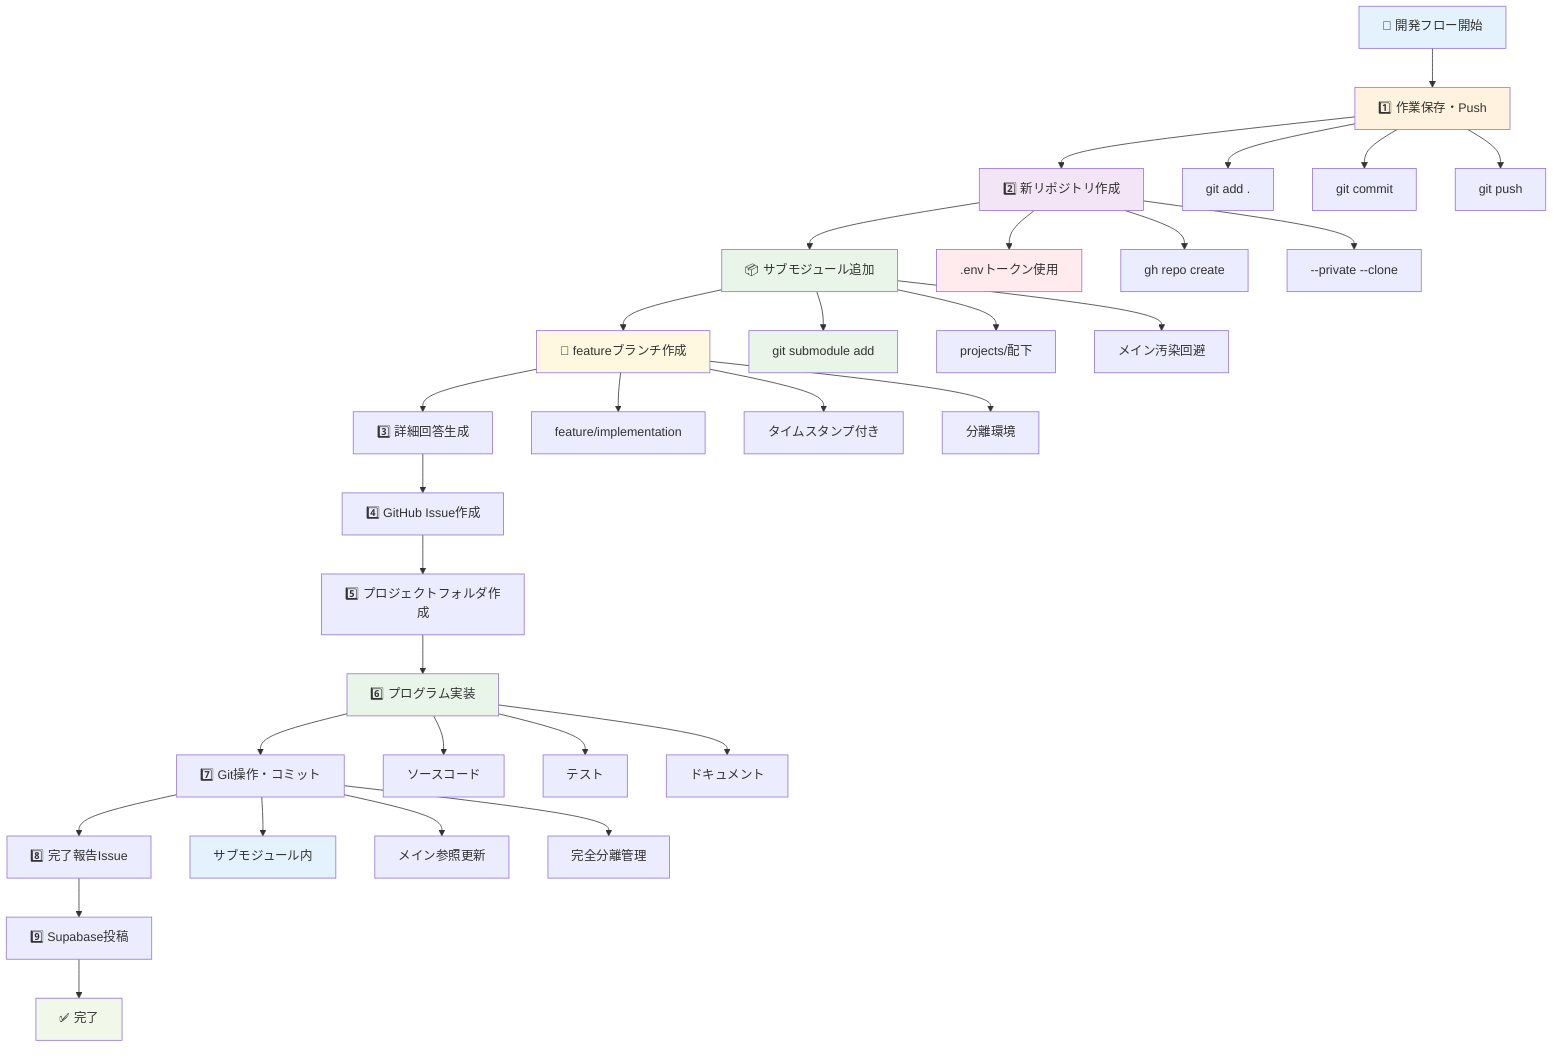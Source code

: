 graph TB
    START[🚀 開発フロー開始] --> SAVE[1️⃣ 作業保存・Push]
    SAVE --> NEWREPO[2️⃣ 新リポジトリ作成]
    NEWREPO --> SUBMOD[📦 サブモジュール追加]
    SUBMOD --> BRANCH[🌿 featureブランチ作成]
    BRANCH --> ANSWER[3️⃣ 詳細回答生成]
    ANSWER --> ISSUE[4️⃣ GitHub Issue作成]
    ISSUE --> FOLDER[5️⃣ プロジェクトフォルダ作成]
    FOLDER --> IMPLEMENT[6️⃣ プログラム実装]
    IMPLEMENT --> COMMIT[7️⃣ Git操作・コミット]
    COMMIT --> REPORT[8️⃣ 完了報告Issue]
    REPORT --> SUPABASE[9️⃣ Supabase投稿]
    SUPABASE --> END[✅ 完了]

    SAVE --> S1[git add .]
    SAVE --> S2[git commit]
    SAVE --> S3[git push]

    NEWREPO --> N1[.envトークン使用]
    NEWREPO --> N2[gh repo create]
    NEWREPO --> N3[--private --clone]

    SUBMOD --> SM1[git submodule add]
    SUBMOD --> SM2[projects/配下]
    SUBMOD --> SM3[メイン汚染回避]

    BRANCH --> B1[feature/implementation]
    BRANCH --> B2[タイムスタンプ付き]
    BRANCH --> B3[分離環境]

    IMPLEMENT --> I1[ソースコード]
    IMPLEMENT --> I2[テスト]
    IMPLEMENT --> I3[ドキュメント]

    COMMIT --> C1[サブモジュール内]
    COMMIT --> C2[メイン参照更新]
    COMMIT --> C3[完全分離管理]

    style START fill:#e3f2fd
    style SAVE fill:#fff3e0
    style NEWREPO fill:#f3e5f5
    style SUBMOD fill:#e8f5e8
    style BRANCH fill:#fff8e1
    style IMPLEMENT fill:#e8f5e8
    style END fill:#f1f8e9
    style N1 fill:#ffebee
    style SM1 fill:#e8f5e8
    style C1 fill:#e3f2fd